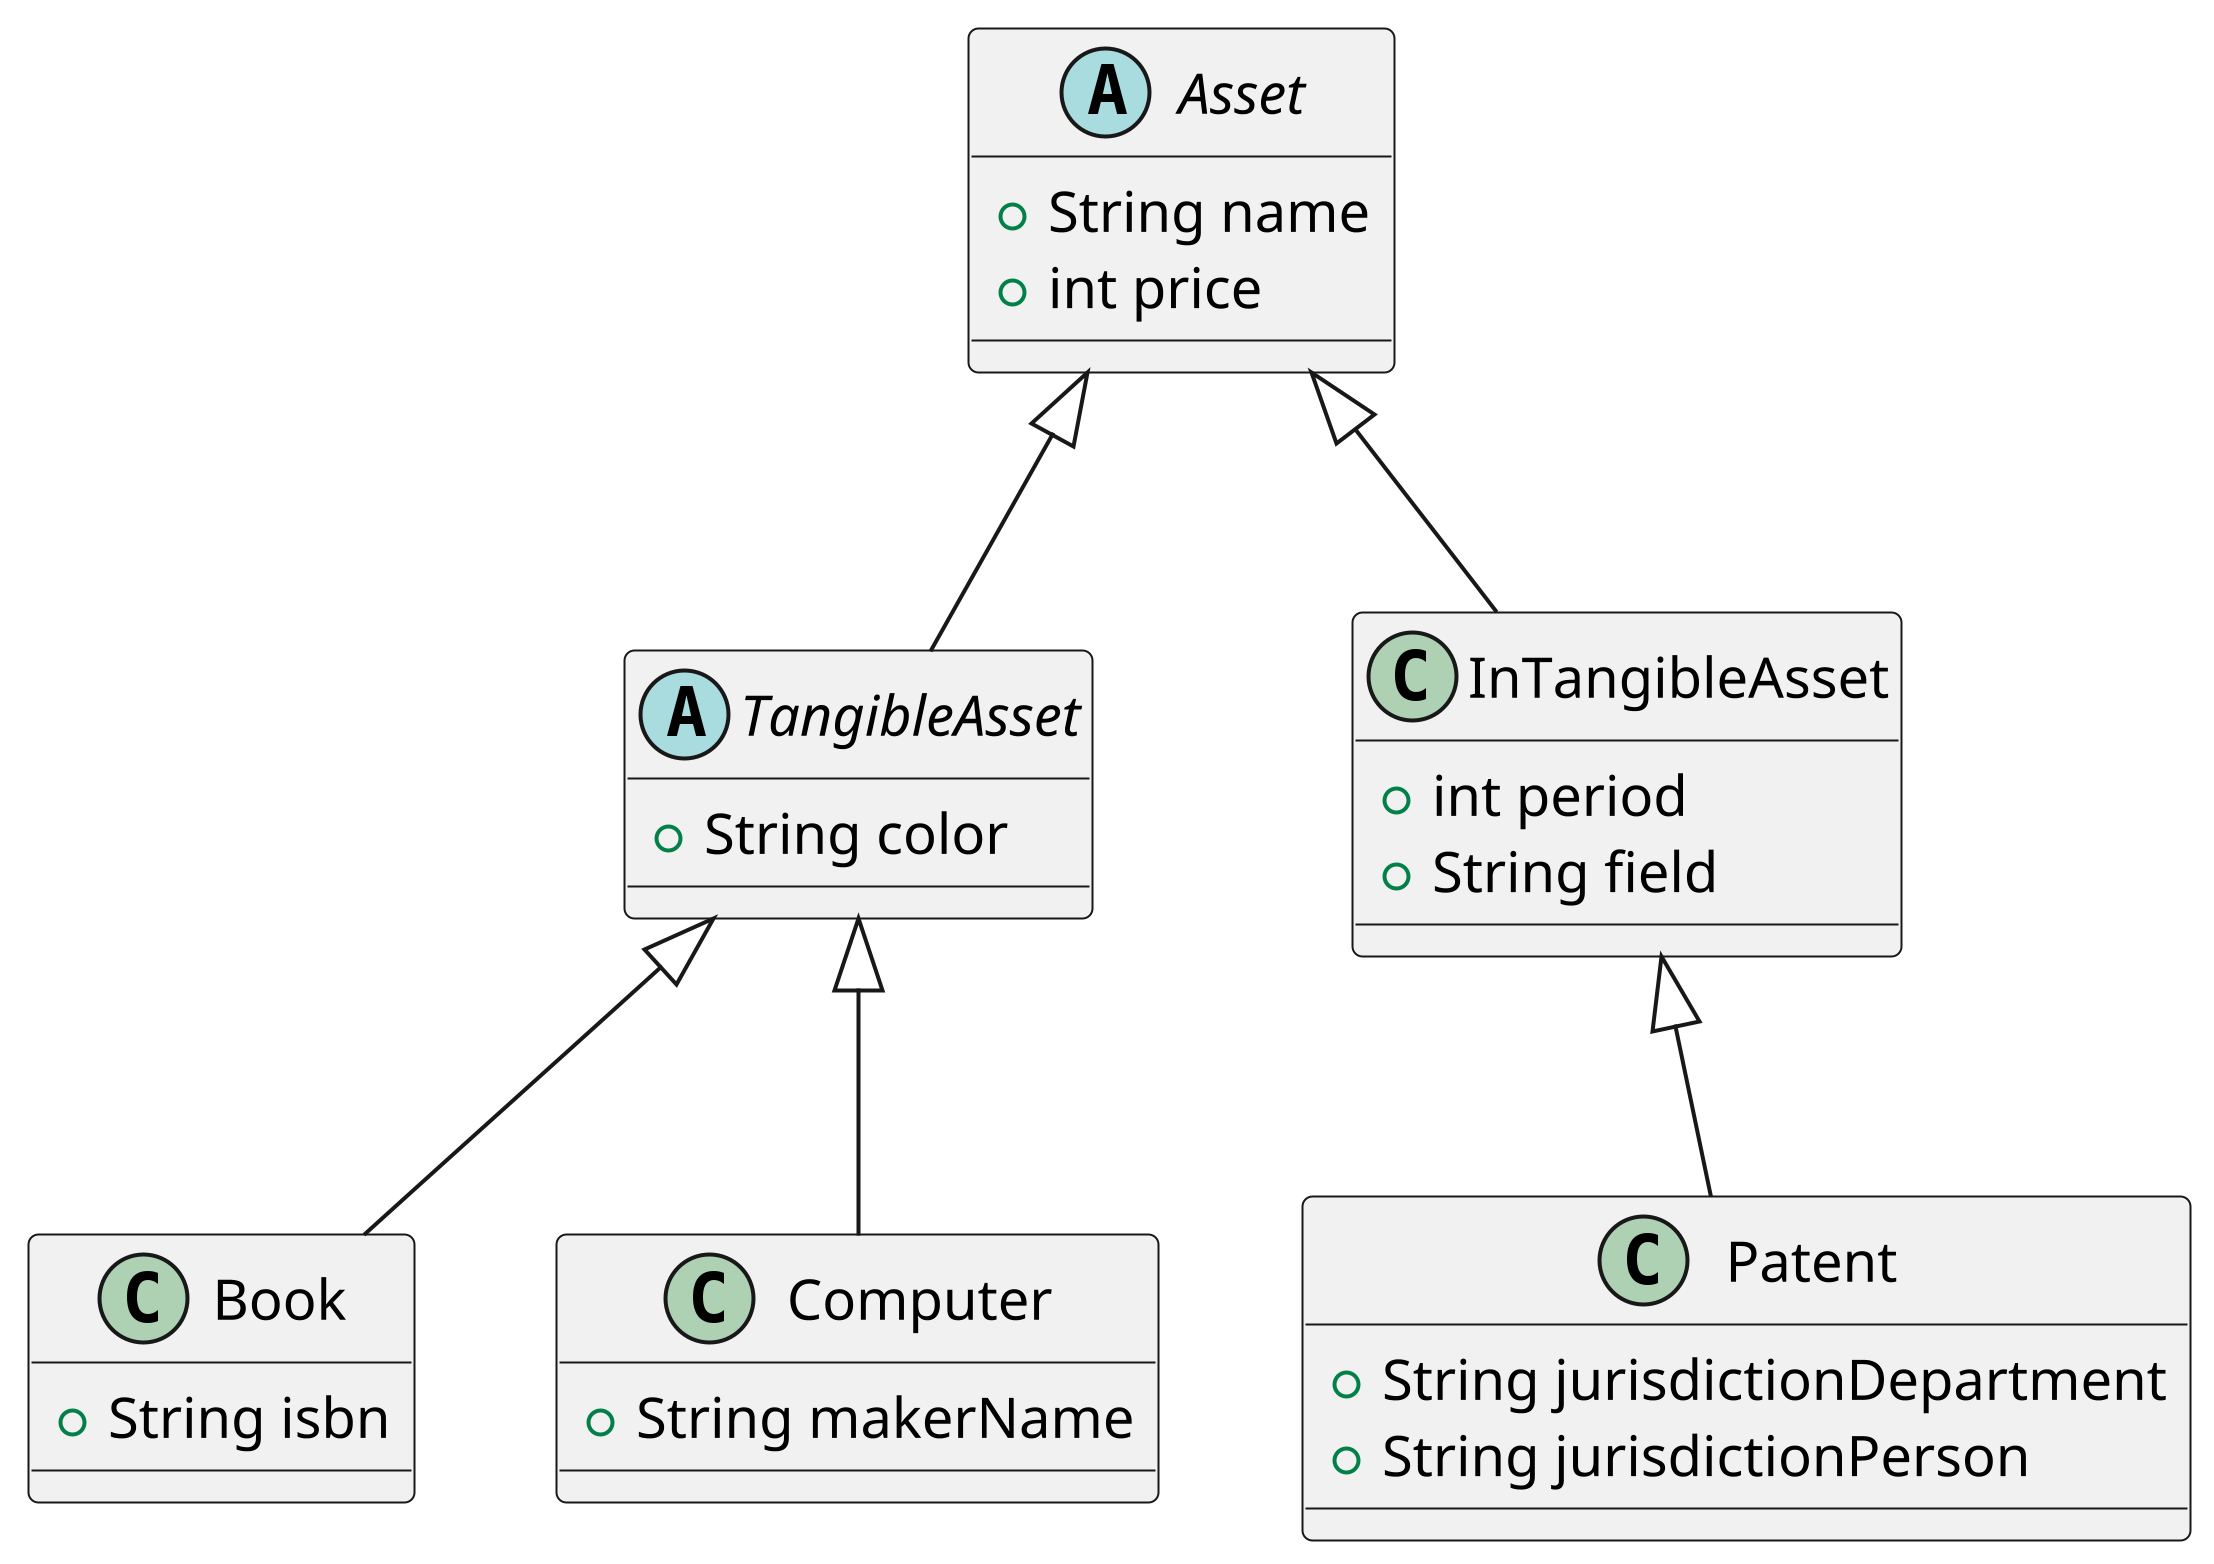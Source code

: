 @startuml Asset 
scale 4
abstract class Asset {
  +String name
  +int price  
}
abstract class TangibleAsset extends Asset {
  +String color

}
class InTangibleAsset extends Asset {
  +int period
  +String field

}
class Patent extends InTangibleAsset {
  +String jurisdictionDepartment
  +String jurisdictionPerson

}
class Book extends TangibleAsset {
  +String isbn

}
class Computer extends TangibleAsset {
  +String makerName

}
@enduml